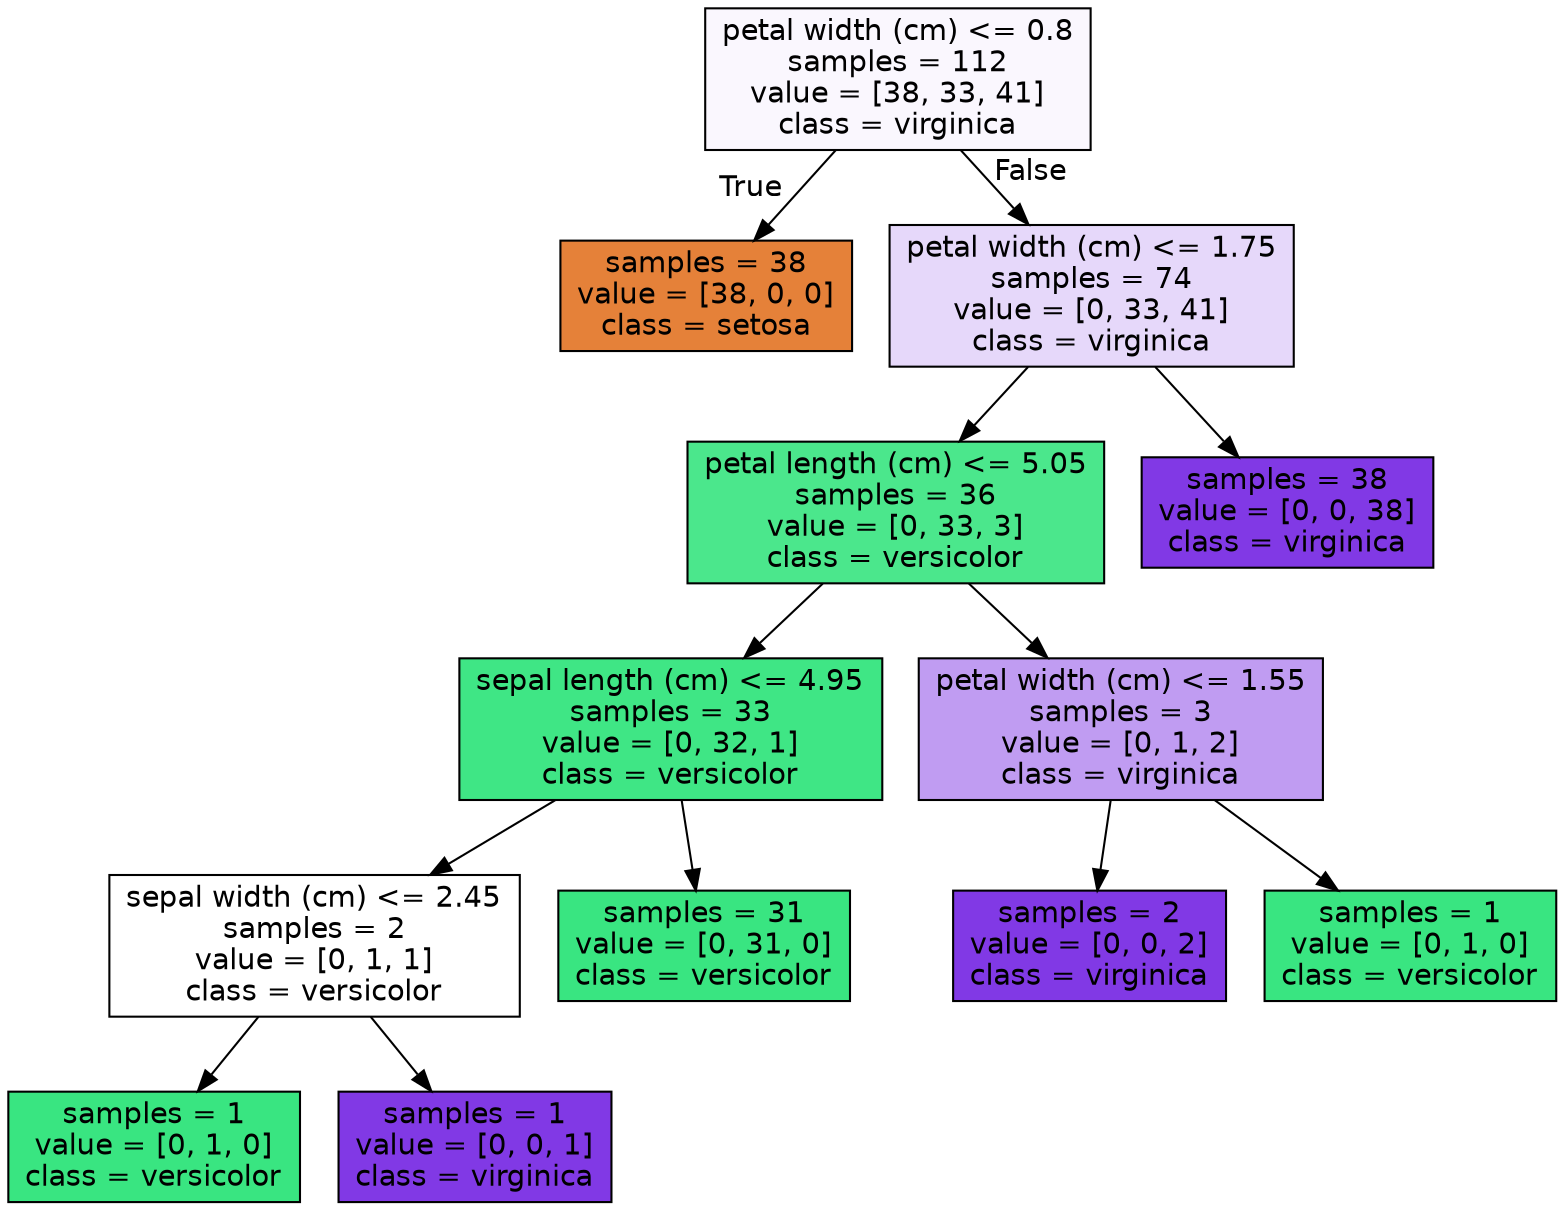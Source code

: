digraph Tree {
node [shape=box, style="filled", color="black", fontname="helvetica"] ;
edge [fontname="helvetica"] ;
0 [label="petal width (cm) <= 0.8\nsamples = 112\nvalue = [38, 33, 41]\nclass = virginica", fillcolor="#faf7fe"] ;
1 [label="samples = 38\nvalue = [38, 0, 0]\nclass = setosa", fillcolor="#e58139"] ;
0 -> 1 [labeldistance=2.5, labelangle=45, headlabel="True"] ;
2 [label="petal width (cm) <= 1.75\nsamples = 74\nvalue = [0, 33, 41]\nclass = virginica", fillcolor="#e6d8fa"] ;
0 -> 2 [labeldistance=2.5, labelangle=-45, headlabel="False"] ;
3 [label="petal length (cm) <= 5.05\nsamples = 36\nvalue = [0, 33, 3]\nclass = versicolor", fillcolor="#4be78c"] ;
2 -> 3 ;
4 [label="sepal length (cm) <= 4.95\nsamples = 33\nvalue = [0, 32, 1]\nclass = versicolor", fillcolor="#3fe685"] ;
3 -> 4 ;
5 [label="sepal width (cm) <= 2.45\nsamples = 2\nvalue = [0, 1, 1]\nclass = versicolor", fillcolor="#ffffff"] ;
4 -> 5 ;
6 [label="samples = 1\nvalue = [0, 1, 0]\nclass = versicolor", fillcolor="#39e581"] ;
5 -> 6 ;
7 [label="samples = 1\nvalue = [0, 0, 1]\nclass = virginica", fillcolor="#8139e5"] ;
5 -> 7 ;
8 [label="samples = 31\nvalue = [0, 31, 0]\nclass = versicolor", fillcolor="#39e581"] ;
4 -> 8 ;
9 [label="petal width (cm) <= 1.55\nsamples = 3\nvalue = [0, 1, 2]\nclass = virginica", fillcolor="#c09cf2"] ;
3 -> 9 ;
10 [label="samples = 2\nvalue = [0, 0, 2]\nclass = virginica", fillcolor="#8139e5"] ;
9 -> 10 ;
11 [label="samples = 1\nvalue = [0, 1, 0]\nclass = versicolor", fillcolor="#39e581"] ;
9 -> 11 ;
12 [label="samples = 38\nvalue = [0, 0, 38]\nclass = virginica", fillcolor="#8139e5"] ;
2 -> 12 ;
}